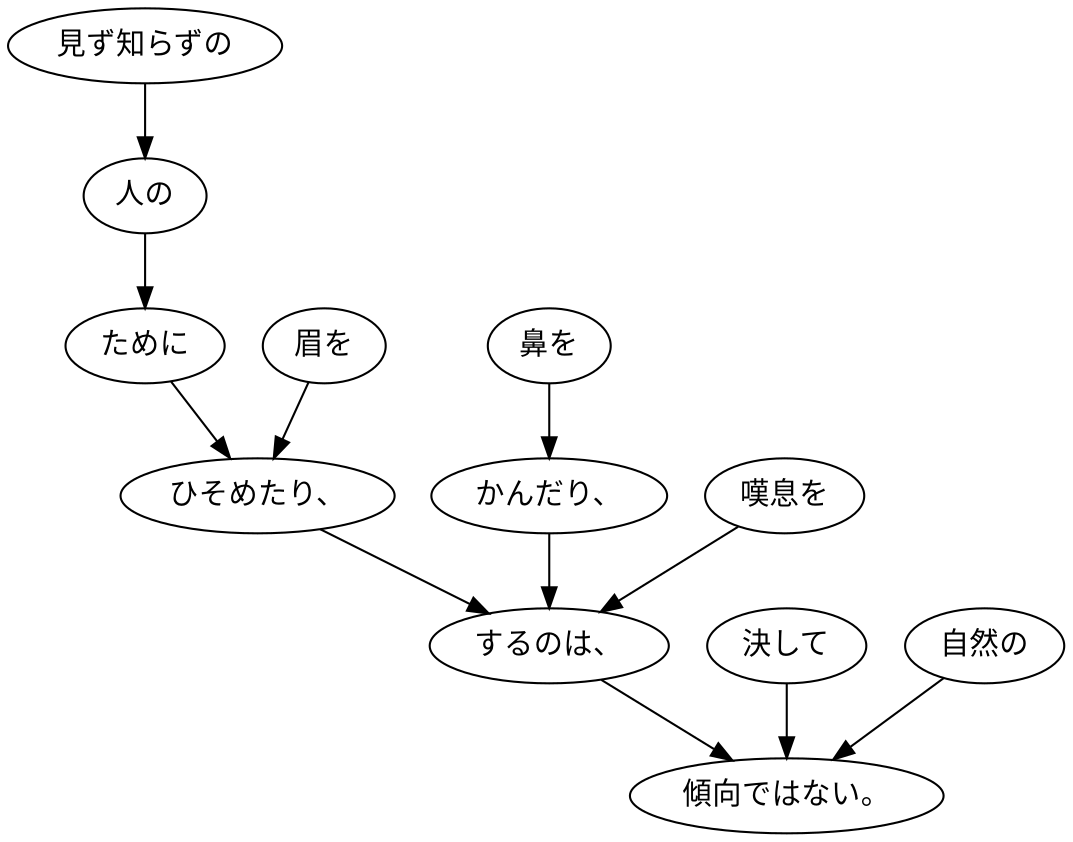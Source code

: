 digraph graph7357 {
	node0 [label="見ず知らずの"];
	node1 [label="人の"];
	node2 [label="ために"];
	node3 [label="眉を"];
	node4 [label="ひそめたり、"];
	node5 [label="鼻を"];
	node6 [label="かんだり、"];
	node7 [label="嘆息を"];
	node8 [label="するのは、"];
	node9 [label="決して"];
	node10 [label="自然の"];
	node11 [label="傾向ではない。"];
	node0 -> node1;
	node1 -> node2;
	node2 -> node4;
	node3 -> node4;
	node4 -> node8;
	node5 -> node6;
	node6 -> node8;
	node7 -> node8;
	node8 -> node11;
	node9 -> node11;
	node10 -> node11;
}
